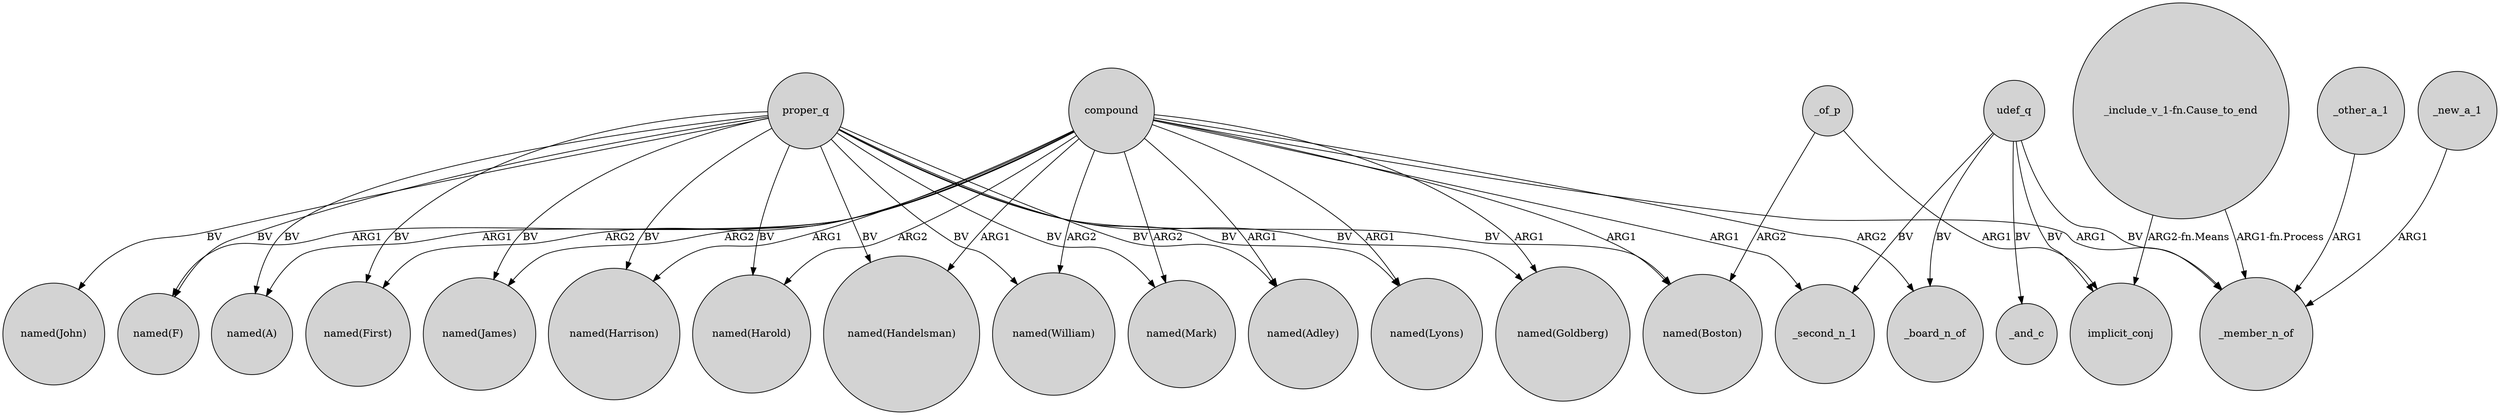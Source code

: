 digraph {
	node [shape=circle style=filled]
	_new_a_1 -> _member_n_of [label=ARG1]
	proper_q -> "named(James)" [label=BV]
	compound -> "named(Harold)" [label=ARG2]
	proper_q -> "named(Lyons)" [label=BV]
	udef_q -> _member_n_of [label=BV]
	compound -> "named(Handelsman)" [label=ARG1]
	compound -> "named(Harrison)" [label=ARG1]
	compound -> "named(Mark)" [label=ARG2]
	proper_q -> "named(Adley)" [label=BV]
	proper_q -> "named(William)" [label=BV]
	_of_p -> "named(Boston)" [label=ARG2]
	proper_q -> "named(F)" [label=BV]
	udef_q -> _second_n_1 [label=BV]
	proper_q -> "named(Handelsman)" [label=BV]
	proper_q -> "named(Harold)" [label=BV]
	proper_q -> "named(Boston)" [label=BV]
	proper_q -> "named(First)" [label=BV]
	proper_q -> "named(Goldberg)" [label=BV]
	udef_q -> _and_c [label=BV]
	compound -> "named(Boston)" [label=ARG1]
	"_include_v_1-fn.Cause_to_end" -> _member_n_of [label="ARG1-fn.Process"]
	compound -> "named(First)" [label=ARG2]
	compound -> "named(A)" [label=ARG1]
	proper_q -> "named(A)" [label=BV]
	compound -> "named(William)" [label=ARG2]
	compound -> _member_n_of [label=ARG1]
	compound -> "named(F)" [label=ARG1]
	udef_q -> _board_n_of [label=BV]
	_other_a_1 -> _member_n_of [label=ARG1]
	proper_q -> "named(Mark)" [label=BV]
	_of_p -> implicit_conj [label=ARG1]
	compound -> _board_n_of [label=ARG2]
	compound -> _second_n_1 [label=ARG1]
	compound -> "named(Lyons)" [label=ARG1]
	compound -> "named(James)" [label=ARG2]
	compound -> "named(Goldberg)" [label=ARG1]
	compound -> "named(Adley)" [label=ARG1]
	udef_q -> implicit_conj [label=BV]
	"_include_v_1-fn.Cause_to_end" -> implicit_conj [label="ARG2-fn.Means"]
	proper_q -> "named(Harrison)" [label=BV]
	proper_q -> "named(John)" [label=BV]
}

